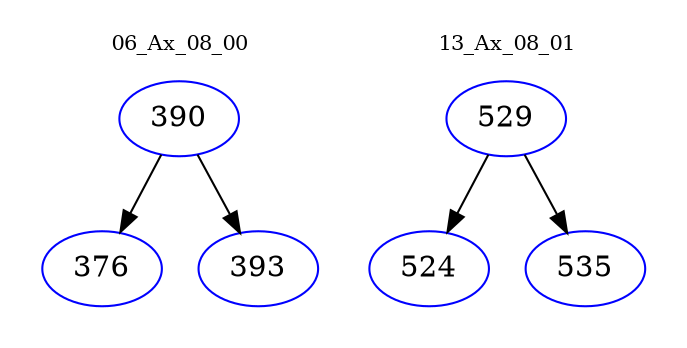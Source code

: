 digraph{
subgraph cluster_0 {
color = white
label = "06_Ax_08_00";
fontsize=10;
T0_390 [label="390", color="blue"]
T0_390 -> T0_376 [color="black"]
T0_376 [label="376", color="blue"]
T0_390 -> T0_393 [color="black"]
T0_393 [label="393", color="blue"]
}
subgraph cluster_1 {
color = white
label = "13_Ax_08_01";
fontsize=10;
T1_529 [label="529", color="blue"]
T1_529 -> T1_524 [color="black"]
T1_524 [label="524", color="blue"]
T1_529 -> T1_535 [color="black"]
T1_535 [label="535", color="blue"]
}
}
